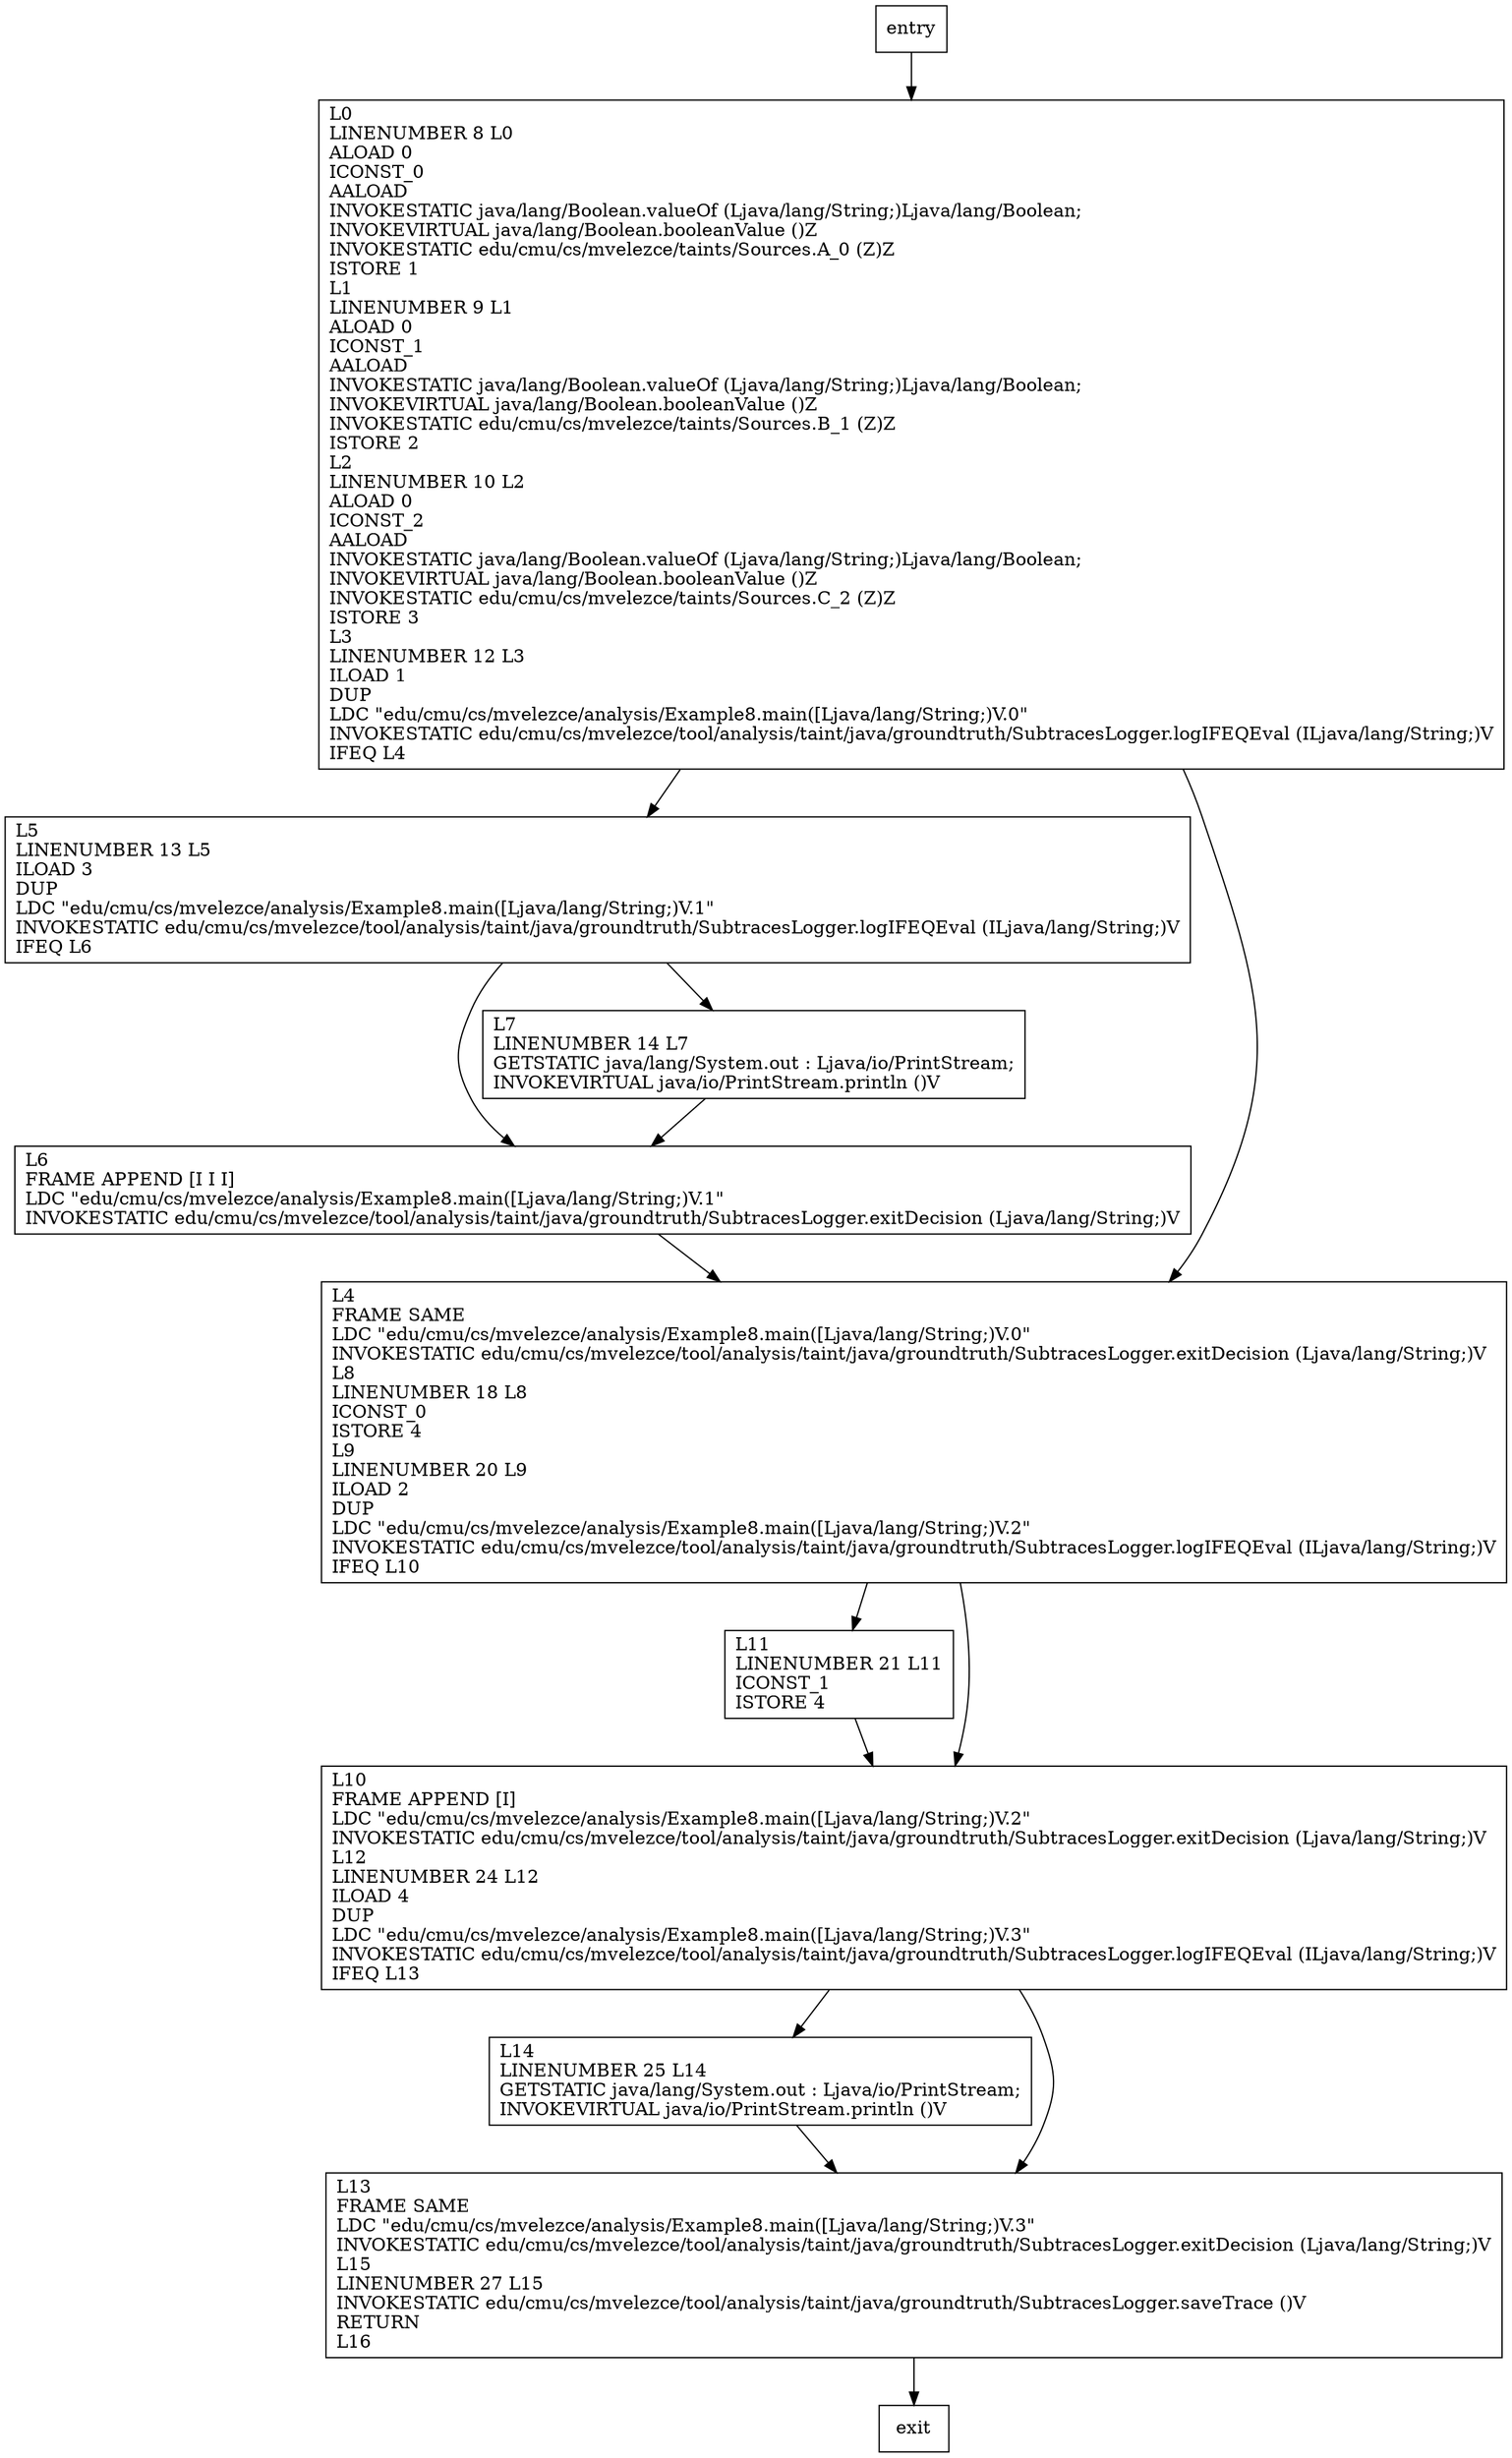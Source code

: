 digraph main {
node [shape=record];
1695442281 [label="L5\lLINENUMBER 13 L5\lILOAD 3\lDUP\lLDC \"edu/cmu/cs/mvelezce/analysis/Example8.main([Ljava/lang/String;)V.1\"\lINVOKESTATIC edu/cmu/cs/mvelezce/tool/analysis/taint/java/groundtruth/SubtracesLogger.logIFEQEval (ILjava/lang/String;)V\lIFEQ L6\l"];
1707488498 [label="L14\lLINENUMBER 25 L14\lGETSTATIC java/lang/System.out : Ljava/io/PrintStream;\lINVOKEVIRTUAL java/io/PrintStream.println ()V\l"];
1242621531 [label="L4\lFRAME SAME\lLDC \"edu/cmu/cs/mvelezce/analysis/Example8.main([Ljava/lang/String;)V.0\"\lINVOKESTATIC edu/cmu/cs/mvelezce/tool/analysis/taint/java/groundtruth/SubtracesLogger.exitDecision (Ljava/lang/String;)V\lL8\lLINENUMBER 18 L8\lICONST_0\lISTORE 4\lL9\lLINENUMBER 20 L9\lILOAD 2\lDUP\lLDC \"edu/cmu/cs/mvelezce/analysis/Example8.main([Ljava/lang/String;)V.2\"\lINVOKESTATIC edu/cmu/cs/mvelezce/tool/analysis/taint/java/groundtruth/SubtracesLogger.logIFEQEval (ILjava/lang/String;)V\lIFEQ L10\l"];
2054758027 [label="L6\lFRAME APPEND [I I I]\lLDC \"edu/cmu/cs/mvelezce/analysis/Example8.main([Ljava/lang/String;)V.1\"\lINVOKESTATIC edu/cmu/cs/mvelezce/tool/analysis/taint/java/groundtruth/SubtracesLogger.exitDecision (Ljava/lang/String;)V\l"];
1286661022 [label="L0\lLINENUMBER 8 L0\lALOAD 0\lICONST_0\lAALOAD\lINVOKESTATIC java/lang/Boolean.valueOf (Ljava/lang/String;)Ljava/lang/Boolean;\lINVOKEVIRTUAL java/lang/Boolean.booleanValue ()Z\lINVOKESTATIC edu/cmu/cs/mvelezce/taints/Sources.A_0 (Z)Z\lISTORE 1\lL1\lLINENUMBER 9 L1\lALOAD 0\lICONST_1\lAALOAD\lINVOKESTATIC java/lang/Boolean.valueOf (Ljava/lang/String;)Ljava/lang/Boolean;\lINVOKEVIRTUAL java/lang/Boolean.booleanValue ()Z\lINVOKESTATIC edu/cmu/cs/mvelezce/taints/Sources.B_1 (Z)Z\lISTORE 2\lL2\lLINENUMBER 10 L2\lALOAD 0\lICONST_2\lAALOAD\lINVOKESTATIC java/lang/Boolean.valueOf (Ljava/lang/String;)Ljava/lang/Boolean;\lINVOKEVIRTUAL java/lang/Boolean.booleanValue ()Z\lINVOKESTATIC edu/cmu/cs/mvelezce/taints/Sources.C_2 (Z)Z\lISTORE 3\lL3\lLINENUMBER 12 L3\lILOAD 1\lDUP\lLDC \"edu/cmu/cs/mvelezce/analysis/Example8.main([Ljava/lang/String;)V.0\"\lINVOKESTATIC edu/cmu/cs/mvelezce/tool/analysis/taint/java/groundtruth/SubtracesLogger.logIFEQEval (ILjava/lang/String;)V\lIFEQ L4\l"];
824096549 [label="L7\lLINENUMBER 14 L7\lGETSTATIC java/lang/System.out : Ljava/io/PrintStream;\lINVOKEVIRTUAL java/io/PrintStream.println ()V\l"];
1816795520 [label="L11\lLINENUMBER 21 L11\lICONST_1\lISTORE 4\l"];
556075116 [label="L10\lFRAME APPEND [I]\lLDC \"edu/cmu/cs/mvelezce/analysis/Example8.main([Ljava/lang/String;)V.2\"\lINVOKESTATIC edu/cmu/cs/mvelezce/tool/analysis/taint/java/groundtruth/SubtracesLogger.exitDecision (Ljava/lang/String;)V\lL12\lLINENUMBER 24 L12\lILOAD 4\lDUP\lLDC \"edu/cmu/cs/mvelezce/analysis/Example8.main([Ljava/lang/String;)V.3\"\lINVOKESTATIC edu/cmu/cs/mvelezce/tool/analysis/taint/java/groundtruth/SubtracesLogger.logIFEQEval (ILjava/lang/String;)V\lIFEQ L13\l"];
1475998599 [label="L13\lFRAME SAME\lLDC \"edu/cmu/cs/mvelezce/analysis/Example8.main([Ljava/lang/String;)V.3\"\lINVOKESTATIC edu/cmu/cs/mvelezce/tool/analysis/taint/java/groundtruth/SubtracesLogger.exitDecision (Ljava/lang/String;)V\lL15\lLINENUMBER 27 L15\lINVOKESTATIC edu/cmu/cs/mvelezce/tool/analysis/taint/java/groundtruth/SubtracesLogger.saveTrace ()V\lRETURN\lL16\l"];
entry;
exit;
entry -> 1286661022;
1695442281 -> 2054758027;
1695442281 -> 824096549;
1707488498 -> 1475998599;
1242621531 -> 1816795520;
1242621531 -> 556075116;
2054758027 -> 1242621531;
1286661022 -> 1695442281;
1286661022 -> 1242621531;
824096549 -> 2054758027;
1816795520 -> 556075116;
556075116 -> 1707488498;
556075116 -> 1475998599;
1475998599 -> exit;
}
